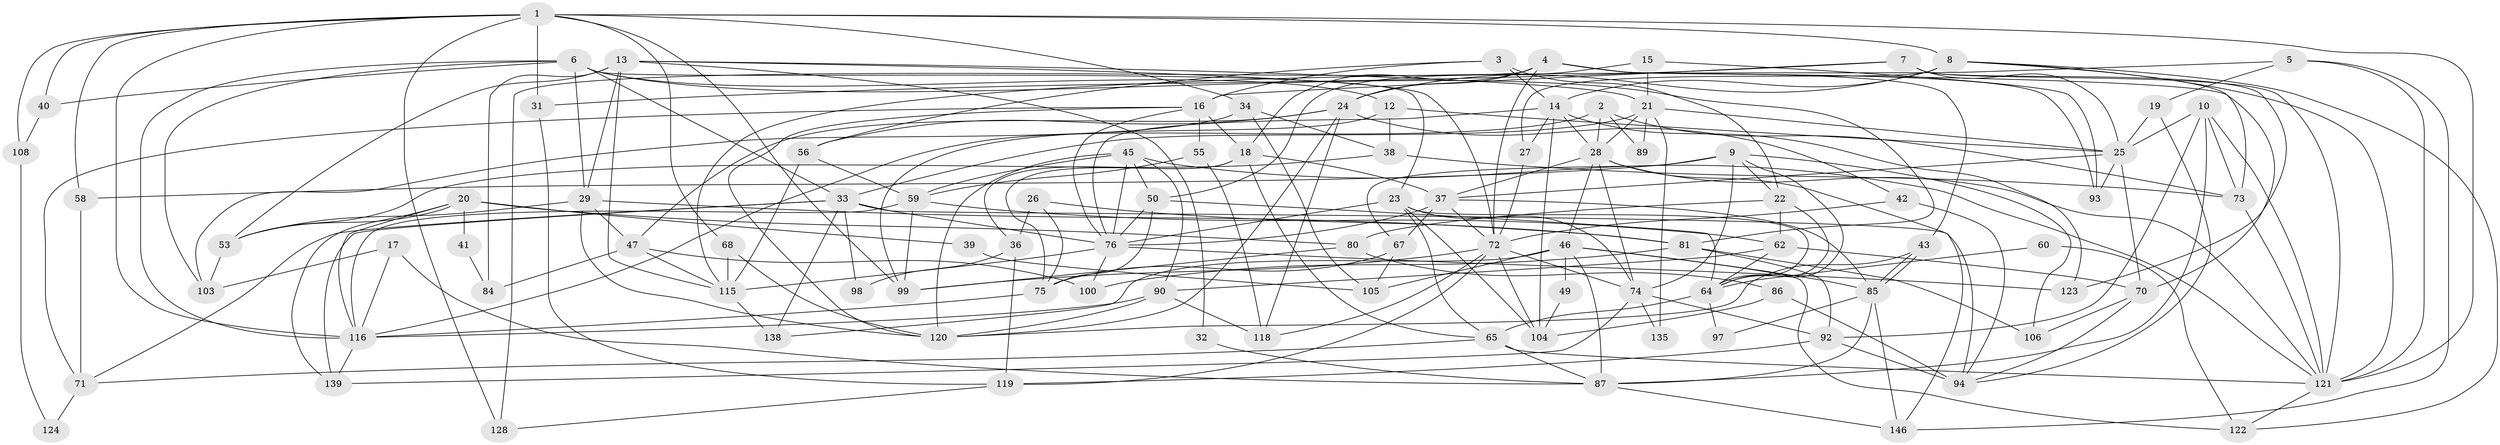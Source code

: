 // original degree distribution, {7: 0.0547945205479452, 3: 0.273972602739726, 5: 0.1917808219178082, 4: 0.2328767123287671, 6: 0.10273972602739725, 2: 0.14383561643835616}
// Generated by graph-tools (version 1.1) at 2025/41/03/06/25 10:41:56]
// undirected, 97 vertices, 238 edges
graph export_dot {
graph [start="1"]
  node [color=gray90,style=filled];
  1 [super="+137"];
  2 [super="+51"];
  3;
  4 [super="+143"];
  5 [super="+48"];
  6 [super="+30"];
  7 [super="+83"];
  8 [super="+11"];
  9 [super="+113"];
  10 [super="+69"];
  12;
  13 [super="+77"];
  14 [super="+54"];
  15;
  16 [super="+101"];
  17;
  18 [super="+127"];
  19;
  20;
  21 [super="+61"];
  22;
  23 [super="+126"];
  24 [super="+145"];
  25 [super="+78"];
  26;
  27;
  28 [super="+35"];
  29 [super="+141"];
  31 [super="+130"];
  32;
  33 [super="+44"];
  34;
  36 [super="+57"];
  37 [super="+79"];
  38;
  39;
  40;
  41;
  42 [super="+109"];
  43;
  45 [super="+133"];
  46 [super="+114"];
  47;
  49;
  50 [super="+52"];
  53 [super="+129"];
  55 [super="+66"];
  56 [super="+91"];
  58 [super="+82"];
  59 [super="+63"];
  60;
  62 [super="+95"];
  64 [super="+144"];
  65 [super="+112"];
  67;
  68;
  70;
  71;
  72 [super="+107"];
  73 [super="+88"];
  74 [super="+134"];
  75;
  76 [super="+111"];
  80 [super="+96"];
  81;
  84;
  85 [super="+140"];
  86;
  87;
  89;
  90 [super="+110"];
  92 [super="+102"];
  93;
  94 [super="+131"];
  97;
  98;
  99;
  100;
  103;
  104;
  105 [super="+142"];
  106;
  108;
  115;
  116 [super="+117"];
  118 [super="+136"];
  119;
  120 [super="+132"];
  121 [super="+125"];
  122;
  123;
  124;
  128;
  135;
  138;
  139;
  146;
  1 -- 99;
  1 -- 34;
  1 -- 40;
  1 -- 58;
  1 -- 128;
  1 -- 68;
  1 -- 108;
  1 -- 116;
  1 -- 121;
  1 -- 31;
  1 -- 8;
  2 -- 89;
  2 -- 28;
  2 -- 73;
  2 -- 116;
  3 -- 14 [weight=2];
  3 -- 22;
  3 -- 16;
  3 -- 56;
  4 -- 43;
  4 -- 93;
  4 -- 24;
  4 -- 128;
  4 -- 70;
  4 -- 72;
  4 -- 18;
  5 -- 19;
  5 -- 121;
  5 -- 146;
  5 -- 115;
  6 -- 33;
  6 -- 103;
  6 -- 81;
  6 -- 116;
  6 -- 23;
  6 -- 40;
  6 -- 12;
  6 -- 29;
  7 -- 25;
  7 -- 121;
  7 -- 123;
  7 -- 31;
  7 -- 16;
  8 -- 122;
  8 -- 121;
  8 -- 14;
  8 -- 27;
  8 -- 24;
  8 -- 73;
  9 -- 67;
  9 -- 106;
  9 -- 22;
  9 -- 74;
  9 -- 64;
  9 -- 58;
  10 -- 25;
  10 -- 73;
  10 -- 121;
  10 -- 87;
  10 -- 92;
  12 -- 38;
  12 -- 25;
  12 -- 99;
  13 -- 115;
  13 -- 21;
  13 -- 32;
  13 -- 29;
  13 -- 53;
  13 -- 84;
  13 -- 72;
  14 -- 28;
  14 -- 104;
  14 -- 123;
  14 -- 27;
  14 -- 76;
  15 -- 50;
  15 -- 93;
  15 -- 21;
  16 -- 71;
  16 -- 120;
  16 -- 18;
  16 -- 76;
  16 -- 55;
  17 -- 116;
  17 -- 87;
  17 -- 103;
  18 -- 37;
  18 -- 36;
  18 -- 65;
  18 -- 75;
  19 -- 25;
  19 -- 94;
  20 -- 39;
  20 -- 41;
  20 -- 139;
  20 -- 116;
  20 -- 80;
  20 -- 53;
  21 -- 33;
  21 -- 25;
  21 -- 135;
  21 -- 89;
  21 -- 28;
  22 -- 80;
  22 -- 62;
  22 -- 64;
  23 -- 65;
  23 -- 104;
  23 -- 74;
  23 -- 76;
  23 -- 64;
  24 -- 47;
  24 -- 120;
  24 -- 56;
  24 -- 42;
  24 -- 118;
  25 -- 37;
  25 -- 70;
  25 -- 93;
  26 -- 75;
  26 -- 81;
  26 -- 36;
  27 -- 72;
  28 -- 74;
  28 -- 121;
  28 -- 146;
  28 -- 37;
  28 -- 46;
  29 -- 81;
  29 -- 47;
  29 -- 120;
  29 -- 53;
  31 -- 119;
  32 -- 87;
  33 -- 139;
  33 -- 98;
  33 -- 71;
  33 -- 138;
  33 -- 76;
  33 -- 94 [weight=2];
  34 -- 38;
  34 -- 103;
  34 -- 105;
  36 -- 119;
  36 -- 98;
  37 -- 67;
  37 -- 85;
  37 -- 76;
  37 -- 72;
  38 -- 73;
  38 -- 53;
  39 -- 105;
  40 -- 108;
  41 -- 84;
  42 -- 72;
  42 -- 94;
  43 -- 85;
  43 -- 85;
  43 -- 120;
  45 -- 121;
  45 -- 120;
  45 -- 90;
  45 -- 76;
  45 -- 59;
  45 -- 50;
  46 -- 49;
  46 -- 87;
  46 -- 105 [weight=2];
  46 -- 138;
  46 -- 122;
  46 -- 85;
  47 -- 115;
  47 -- 84;
  47 -- 100;
  49 -- 104;
  50 -- 64;
  50 -- 75;
  50 -- 76;
  53 -- 103;
  55 -- 118;
  55 -- 59;
  56 -- 115;
  56 -- 59;
  58 -- 71;
  59 -- 62;
  59 -- 116;
  59 -- 99;
  60 -- 122;
  60 -- 64;
  62 -- 90;
  62 -- 70;
  62 -- 64;
  64 -- 65;
  64 -- 97;
  65 -- 71;
  65 -- 121;
  65 -- 87;
  67 -- 75;
  67 -- 105;
  68 -- 115;
  68 -- 120;
  70 -- 106;
  70 -- 94;
  71 -- 124;
  72 -- 118;
  72 -- 119;
  72 -- 99;
  72 -- 74;
  72 -- 104;
  73 -- 121;
  74 -- 135;
  74 -- 139;
  74 -- 92;
  75 -- 116;
  76 -- 115;
  76 -- 100;
  76 -- 123;
  80 -- 99;
  80 -- 86;
  81 -- 100;
  81 -- 92;
  81 -- 106;
  85 -- 87;
  85 -- 97;
  85 -- 146;
  86 -- 104;
  86 -- 94;
  87 -- 146;
  90 -- 116;
  90 -- 120;
  90 -- 118;
  92 -- 94;
  92 -- 119;
  108 -- 124;
  115 -- 138;
  116 -- 139;
  119 -- 128;
  121 -- 122;
}
